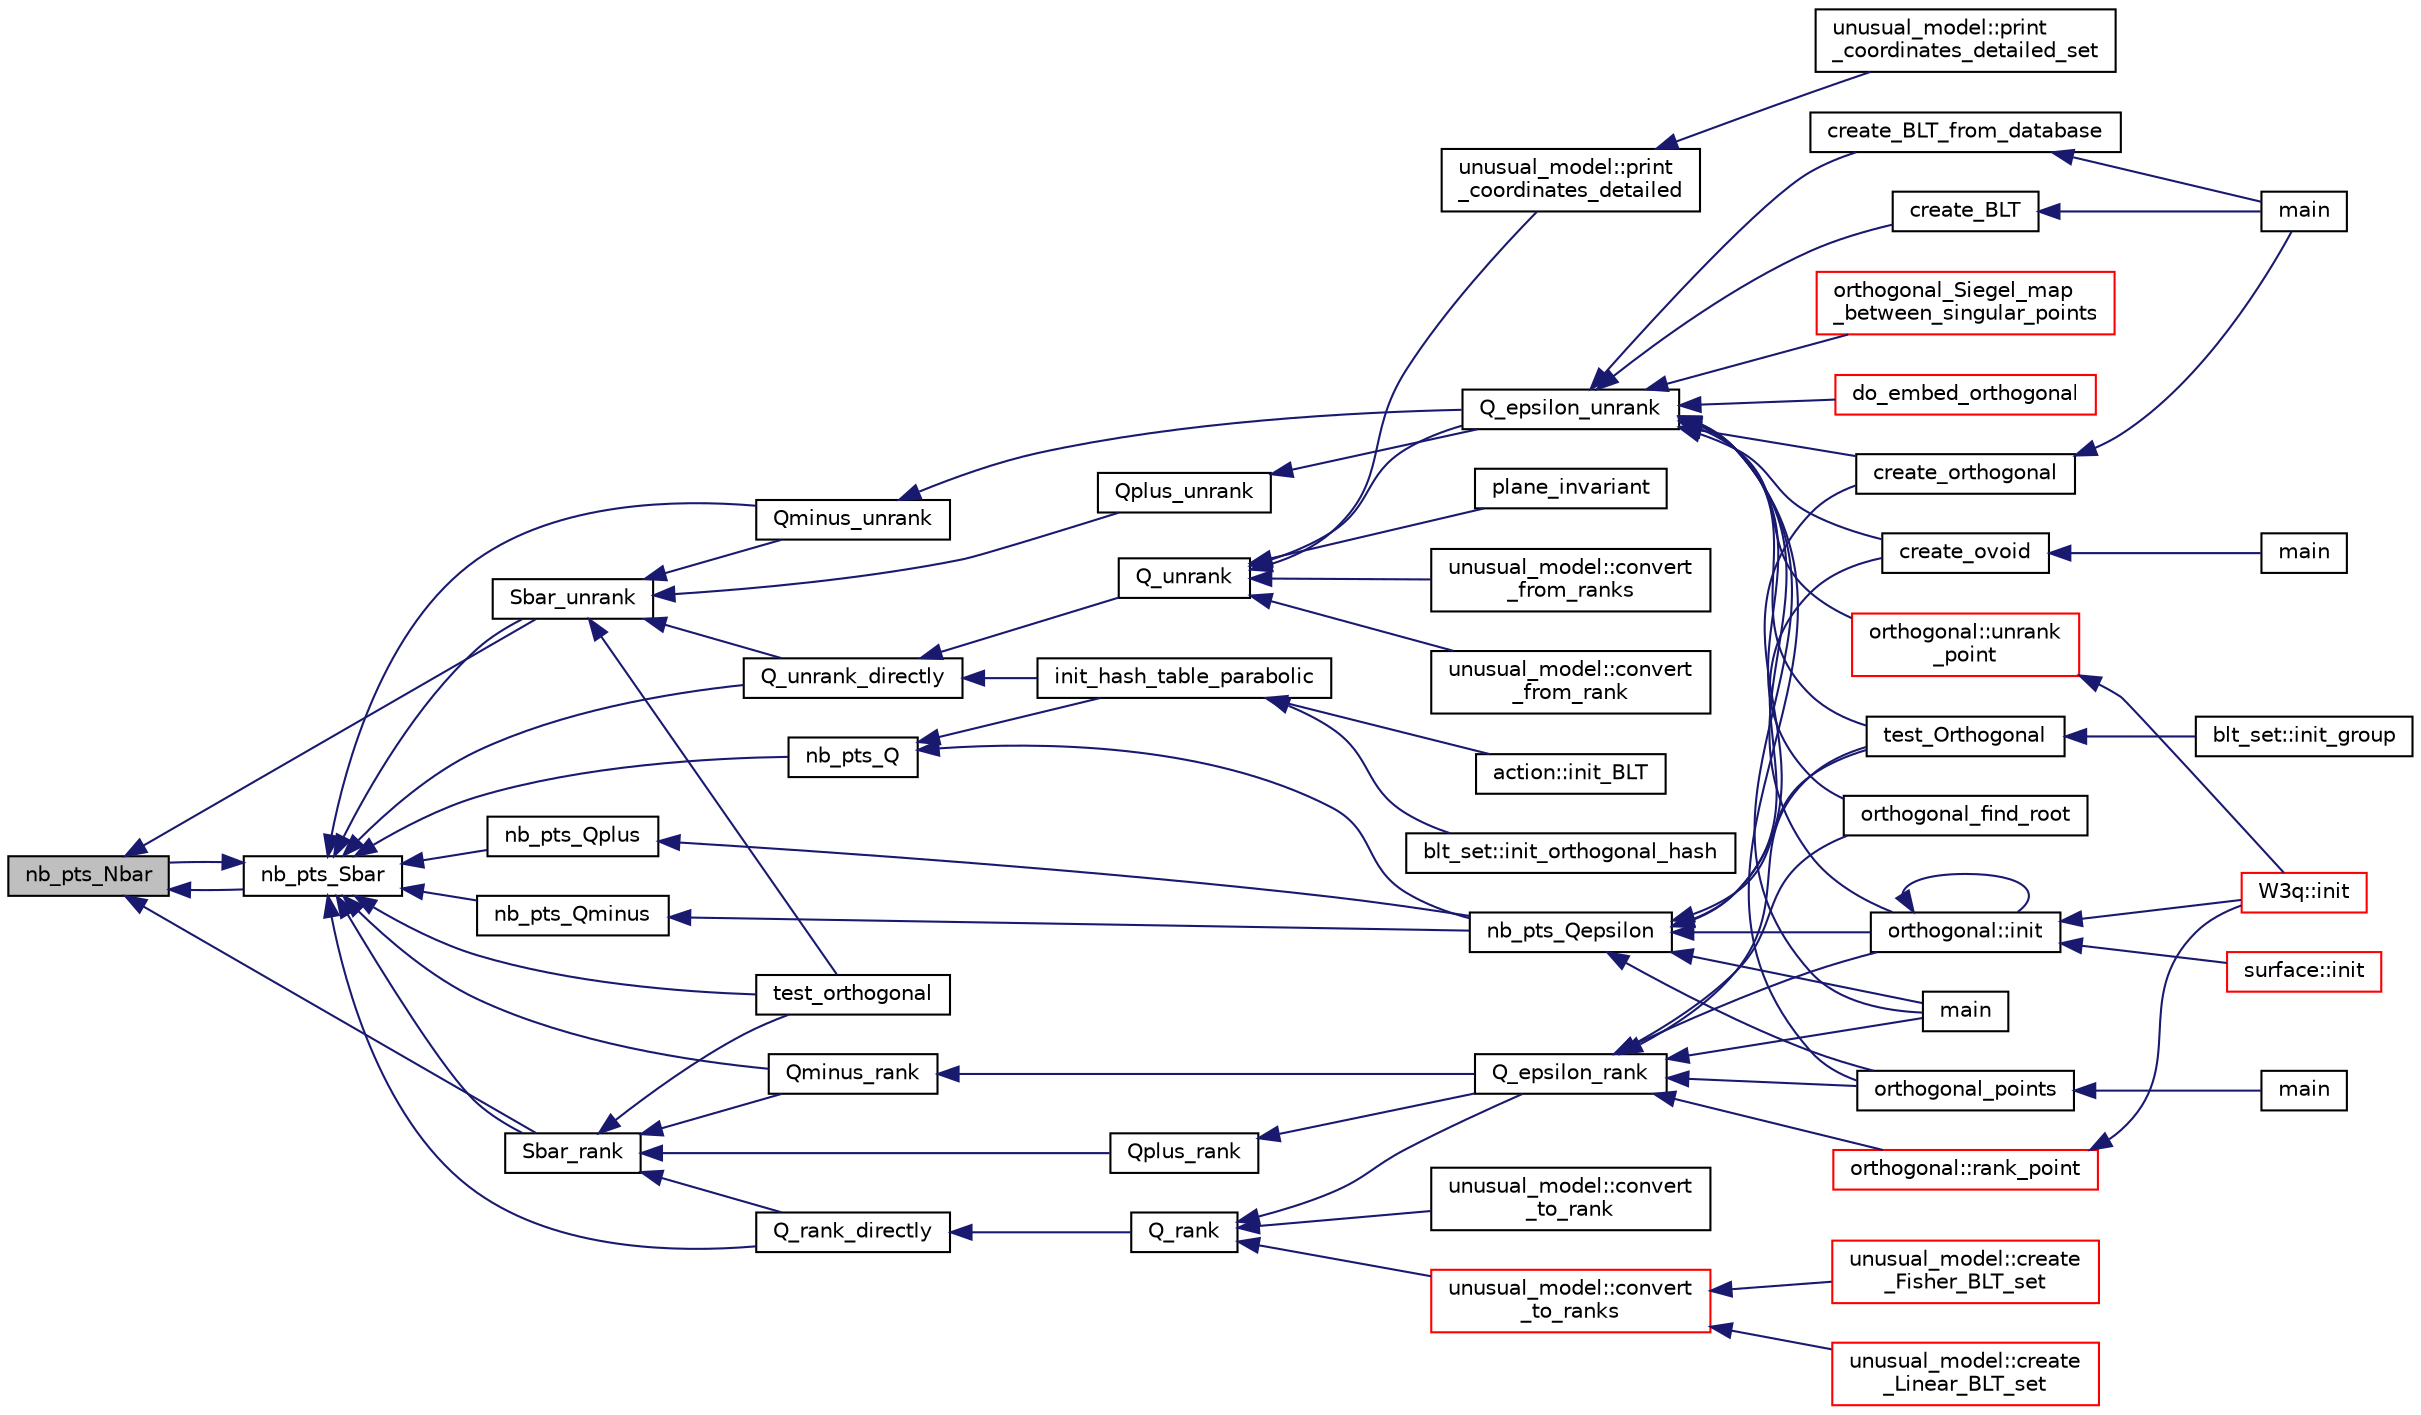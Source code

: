 digraph "nb_pts_Nbar"
{
  edge [fontname="Helvetica",fontsize="10",labelfontname="Helvetica",labelfontsize="10"];
  node [fontname="Helvetica",fontsize="10",shape=record];
  rankdir="LR";
  Node4188 [label="nb_pts_Nbar",height=0.2,width=0.4,color="black", fillcolor="grey75", style="filled", fontcolor="black"];
  Node4188 -> Node4189 [dir="back",color="midnightblue",fontsize="10",style="solid",fontname="Helvetica"];
  Node4189 [label="nb_pts_Sbar",height=0.2,width=0.4,color="black", fillcolor="white", style="filled",URL="$db/da0/lib_2foundations_2geometry_2orthogonal__points_8_c.html#a986dda26505c9934c771578b084f67cc"];
  Node4189 -> Node4190 [dir="back",color="midnightblue",fontsize="10",style="solid",fontname="Helvetica"];
  Node4190 [label="nb_pts_Q",height=0.2,width=0.4,color="black", fillcolor="white", style="filled",URL="$db/da0/lib_2foundations_2geometry_2orthogonal__points_8_c.html#a625e7781bbd5d9989694bcf83e0ac558"];
  Node4190 -> Node4191 [dir="back",color="midnightblue",fontsize="10",style="solid",fontname="Helvetica"];
  Node4191 [label="nb_pts_Qepsilon",height=0.2,width=0.4,color="black", fillcolor="white", style="filled",URL="$db/da0/lib_2foundations_2geometry_2orthogonal__points_8_c.html#acbf91472684f545d7c79eecc893cc250"];
  Node4191 -> Node4192 [dir="back",color="midnightblue",fontsize="10",style="solid",fontname="Helvetica"];
  Node4192 [label="main",height=0.2,width=0.4,color="black", fillcolor="white", style="filled",URL="$d1/d15/apps_2combinatorics_2orthogonal_8_c.html#a3c04138a5bfe5d72780bb7e82a18e627"];
  Node4191 -> Node4193 [dir="back",color="midnightblue",fontsize="10",style="solid",fontname="Helvetica"];
  Node4193 [label="orthogonal::init",height=0.2,width=0.4,color="black", fillcolor="white", style="filled",URL="$d7/daa/classorthogonal.html#a8bd53ba30f34ac50889503f0f3ef6deb"];
  Node4193 -> Node4193 [dir="back",color="midnightblue",fontsize="10",style="solid",fontname="Helvetica"];
  Node4193 -> Node4194 [dir="back",color="midnightblue",fontsize="10",style="solid",fontname="Helvetica"];
  Node4194 [label="surface::init",height=0.2,width=0.4,color="red", fillcolor="white", style="filled",URL="$d5/d88/classsurface.html#a90570b0ca6ab02988159f2c40cb27308"];
  Node4193 -> Node4200 [dir="back",color="midnightblue",fontsize="10",style="solid",fontname="Helvetica"];
  Node4200 [label="W3q::init",height=0.2,width=0.4,color="red", fillcolor="white", style="filled",URL="$de/d2c/class_w3q.html#a215fe070895a4915537fcb1bfba4f777"];
  Node4191 -> Node4202 [dir="back",color="midnightblue",fontsize="10",style="solid",fontname="Helvetica"];
  Node4202 [label="create_ovoid",height=0.2,width=0.4,color="black", fillcolor="white", style="filled",URL="$d9/dbf/projective__space_2ovoid_8_c.html#a812088e2c64cb8a0834e9eacae4b92a6"];
  Node4202 -> Node4203 [dir="back",color="midnightblue",fontsize="10",style="solid",fontname="Helvetica"];
  Node4203 [label="main",height=0.2,width=0.4,color="black", fillcolor="white", style="filled",URL="$d9/dbf/projective__space_2ovoid_8_c.html#a3c04138a5bfe5d72780bb7e82a18e627"];
  Node4191 -> Node4204 [dir="back",color="midnightblue",fontsize="10",style="solid",fontname="Helvetica"];
  Node4204 [label="test_Orthogonal",height=0.2,width=0.4,color="black", fillcolor="white", style="filled",URL="$db/da0/lib_2foundations_2geometry_2orthogonal__points_8_c.html#a071f90f8a33649e2d4a8f5c9a401a4f4"];
  Node4204 -> Node4205 [dir="back",color="midnightblue",fontsize="10",style="solid",fontname="Helvetica"];
  Node4205 [label="blt_set::init_group",height=0.2,width=0.4,color="black", fillcolor="white", style="filled",URL="$d1/d3d/classblt__set.html#a9e5aede3bbac6f5e1dd31a8965bba200"];
  Node4191 -> Node4206 [dir="back",color="midnightblue",fontsize="10",style="solid",fontname="Helvetica"];
  Node4206 [label="orthogonal_points",height=0.2,width=0.4,color="black", fillcolor="white", style="filled",URL="$d7/d83/points_8_c.html#a2a86a595e599aecd619f0046595252e4"];
  Node4206 -> Node4207 [dir="back",color="midnightblue",fontsize="10",style="solid",fontname="Helvetica"];
  Node4207 [label="main",height=0.2,width=0.4,color="black", fillcolor="white", style="filled",URL="$d7/d83/points_8_c.html#a3c04138a5bfe5d72780bb7e82a18e627"];
  Node4191 -> Node4208 [dir="back",color="midnightblue",fontsize="10",style="solid",fontname="Helvetica"];
  Node4208 [label="create_orthogonal",height=0.2,width=0.4,color="black", fillcolor="white", style="filled",URL="$d4/d67/geometry_8h.html#af56e0787251ddb889edb236e423aff02"];
  Node4208 -> Node4209 [dir="back",color="midnightblue",fontsize="10",style="solid",fontname="Helvetica"];
  Node4209 [label="main",height=0.2,width=0.4,color="black", fillcolor="white", style="filled",URL="$d4/d6e/make__something_8_c.html#a217dbf8b442f20279ea00b898af96f52"];
  Node4190 -> Node4210 [dir="back",color="midnightblue",fontsize="10",style="solid",fontname="Helvetica"];
  Node4210 [label="init_hash_table_parabolic",height=0.2,width=0.4,color="black", fillcolor="white", style="filled",URL="$db/da0/lib_2foundations_2geometry_2orthogonal__points_8_c.html#ac0501667678e59124c88842414489011"];
  Node4210 -> Node4211 [dir="back",color="midnightblue",fontsize="10",style="solid",fontname="Helvetica"];
  Node4211 [label="blt_set::init_orthogonal_hash",height=0.2,width=0.4,color="black", fillcolor="white", style="filled",URL="$d1/d3d/classblt__set.html#ad8a73370e16f2adf30172c3159ca8a74"];
  Node4210 -> Node4212 [dir="back",color="midnightblue",fontsize="10",style="solid",fontname="Helvetica"];
  Node4212 [label="action::init_BLT",height=0.2,width=0.4,color="black", fillcolor="white", style="filled",URL="$d2/d86/classaction.html#a0d33ca0ebe7467b984c3058520e02a0c"];
  Node4189 -> Node4213 [dir="back",color="midnightblue",fontsize="10",style="solid",fontname="Helvetica"];
  Node4213 [label="nb_pts_Qplus",height=0.2,width=0.4,color="black", fillcolor="white", style="filled",URL="$db/da0/lib_2foundations_2geometry_2orthogonal__points_8_c.html#a4c95a5cbf04d2ff4889759cc15ae1464"];
  Node4213 -> Node4191 [dir="back",color="midnightblue",fontsize="10",style="solid",fontname="Helvetica"];
  Node4189 -> Node4214 [dir="back",color="midnightblue",fontsize="10",style="solid",fontname="Helvetica"];
  Node4214 [label="nb_pts_Qminus",height=0.2,width=0.4,color="black", fillcolor="white", style="filled",URL="$db/da0/lib_2foundations_2geometry_2orthogonal__points_8_c.html#afb08f069d48d59325fdeeb235003ac75"];
  Node4214 -> Node4191 [dir="back",color="midnightblue",fontsize="10",style="solid",fontname="Helvetica"];
  Node4189 -> Node4215 [dir="back",color="midnightblue",fontsize="10",style="solid",fontname="Helvetica"];
  Node4215 [label="Q_unrank_directly",height=0.2,width=0.4,color="black", fillcolor="white", style="filled",URL="$db/da0/lib_2foundations_2geometry_2orthogonal__points_8_c.html#a105e7e72249e78fcf0785c69099d90ce"];
  Node4215 -> Node4210 [dir="back",color="midnightblue",fontsize="10",style="solid",fontname="Helvetica"];
  Node4215 -> Node4216 [dir="back",color="midnightblue",fontsize="10",style="solid",fontname="Helvetica"];
  Node4216 [label="Q_unrank",height=0.2,width=0.4,color="black", fillcolor="white", style="filled",URL="$db/da0/lib_2foundations_2geometry_2orthogonal__points_8_c.html#a6d02923d5b54ef796934e753e6f5b65b"];
  Node4216 -> Node4217 [dir="back",color="midnightblue",fontsize="10",style="solid",fontname="Helvetica"];
  Node4217 [label="Q_epsilon_unrank",height=0.2,width=0.4,color="black", fillcolor="white", style="filled",URL="$db/da0/lib_2foundations_2geometry_2orthogonal__points_8_c.html#af162c4d30d4a6528299e37551c353e7b"];
  Node4217 -> Node4192 [dir="back",color="midnightblue",fontsize="10",style="solid",fontname="Helvetica"];
  Node4217 -> Node4218 [dir="back",color="midnightblue",fontsize="10",style="solid",fontname="Helvetica"];
  Node4218 [label="orthogonal::unrank\l_point",height=0.2,width=0.4,color="red", fillcolor="white", style="filled",URL="$d7/daa/classorthogonal.html#ab655117100f7c66c19817b84ac5ac0a0"];
  Node4218 -> Node4200 [dir="back",color="midnightblue",fontsize="10",style="solid",fontname="Helvetica"];
  Node4217 -> Node4193 [dir="back",color="midnightblue",fontsize="10",style="solid",fontname="Helvetica"];
  Node4217 -> Node4202 [dir="back",color="midnightblue",fontsize="10",style="solid",fontname="Helvetica"];
  Node4217 -> Node4204 [dir="back",color="midnightblue",fontsize="10",style="solid",fontname="Helvetica"];
  Node4217 -> Node4646 [dir="back",color="midnightblue",fontsize="10",style="solid",fontname="Helvetica"];
  Node4646 [label="orthogonal_Siegel_map\l_between_singular_points",height=0.2,width=0.4,color="red", fillcolor="white", style="filled",URL="$db/da0/lib_2foundations_2geometry_2orthogonal__points_8_c.html#a2c6c42534b7915aacd84bb9725488fa9"];
  Node4217 -> Node4648 [dir="back",color="midnightblue",fontsize="10",style="solid",fontname="Helvetica"];
  Node4648 [label="orthogonal_find_root",height=0.2,width=0.4,color="black", fillcolor="white", style="filled",URL="$db/da0/lib_2foundations_2geometry_2orthogonal__points_8_c.html#a6c7b16f839dc3e1ee95f61a37139c8a0"];
  Node4217 -> Node4206 [dir="back",color="midnightblue",fontsize="10",style="solid",fontname="Helvetica"];
  Node4217 -> Node4649 [dir="back",color="midnightblue",fontsize="10",style="solid",fontname="Helvetica"];
  Node4649 [label="create_BLT_from_database",height=0.2,width=0.4,color="black", fillcolor="white", style="filled",URL="$d4/d67/geometry_8h.html#a15bdf4e24e26757ef7b2e16f06afd1e6"];
  Node4649 -> Node4209 [dir="back",color="midnightblue",fontsize="10",style="solid",fontname="Helvetica"];
  Node4217 -> Node4650 [dir="back",color="midnightblue",fontsize="10",style="solid",fontname="Helvetica"];
  Node4650 [label="create_BLT",height=0.2,width=0.4,color="black", fillcolor="white", style="filled",URL="$d4/d67/geometry_8h.html#a5a6f4081a90668e2e95f8e4886d241d9"];
  Node4650 -> Node4209 [dir="back",color="midnightblue",fontsize="10",style="solid",fontname="Helvetica"];
  Node4217 -> Node4208 [dir="back",color="midnightblue",fontsize="10",style="solid",fontname="Helvetica"];
  Node4217 -> Node4651 [dir="back",color="midnightblue",fontsize="10",style="solid",fontname="Helvetica"];
  Node4651 [label="do_embed_orthogonal",height=0.2,width=0.4,color="red", fillcolor="white", style="filled",URL="$d4/d67/geometry_8h.html#a7b472fe7f4332da48b2e47e2370cf338"];
  Node4216 -> Node4653 [dir="back",color="midnightblue",fontsize="10",style="solid",fontname="Helvetica"];
  Node4653 [label="plane_invariant",height=0.2,width=0.4,color="black", fillcolor="white", style="filled",URL="$d4/d67/geometry_8h.html#a8cf23c42f17766e6ae13094522b91f19"];
  Node4216 -> Node4654 [dir="back",color="midnightblue",fontsize="10",style="solid",fontname="Helvetica"];
  Node4654 [label="unusual_model::convert\l_from_ranks",height=0.2,width=0.4,color="black", fillcolor="white", style="filled",URL="$dc/d50/classunusual__model.html#affe6f50031dfc606a0dca7ff5e26cc14"];
  Node4216 -> Node4655 [dir="back",color="midnightblue",fontsize="10",style="solid",fontname="Helvetica"];
  Node4655 [label="unusual_model::convert\l_from_rank",height=0.2,width=0.4,color="black", fillcolor="white", style="filled",URL="$dc/d50/classunusual__model.html#a54cf56041ed1ebe0517a2a4005932249"];
  Node4216 -> Node4656 [dir="back",color="midnightblue",fontsize="10",style="solid",fontname="Helvetica"];
  Node4656 [label="unusual_model::print\l_coordinates_detailed",height=0.2,width=0.4,color="black", fillcolor="white", style="filled",URL="$dc/d50/classunusual__model.html#a0c4ba0e0f35a1220693020cf318e9f75"];
  Node4656 -> Node4657 [dir="back",color="midnightblue",fontsize="10",style="solid",fontname="Helvetica"];
  Node4657 [label="unusual_model::print\l_coordinates_detailed_set",height=0.2,width=0.4,color="black", fillcolor="white", style="filled",URL="$dc/d50/classunusual__model.html#a42a0d371727666bc006fc29d804c8d56"];
  Node4189 -> Node4658 [dir="back",color="midnightblue",fontsize="10",style="solid",fontname="Helvetica"];
  Node4658 [label="Q_rank_directly",height=0.2,width=0.4,color="black", fillcolor="white", style="filled",URL="$db/da0/lib_2foundations_2geometry_2orthogonal__points_8_c.html#a5f856abfc1a984dc77a7e21a239ab88e"];
  Node4658 -> Node4659 [dir="back",color="midnightblue",fontsize="10",style="solid",fontname="Helvetica"];
  Node4659 [label="Q_rank",height=0.2,width=0.4,color="black", fillcolor="white", style="filled",URL="$db/da0/lib_2foundations_2geometry_2orthogonal__points_8_c.html#ad2671f4db3224df1e22494b9d946375e"];
  Node4659 -> Node4660 [dir="back",color="midnightblue",fontsize="10",style="solid",fontname="Helvetica"];
  Node4660 [label="Q_epsilon_rank",height=0.2,width=0.4,color="black", fillcolor="white", style="filled",URL="$db/da0/lib_2foundations_2geometry_2orthogonal__points_8_c.html#a0949e1151174e2988aa697cb31942e97"];
  Node4660 -> Node4192 [dir="back",color="midnightblue",fontsize="10",style="solid",fontname="Helvetica"];
  Node4660 -> Node4661 [dir="back",color="midnightblue",fontsize="10",style="solid",fontname="Helvetica"];
  Node4661 [label="orthogonal::rank_point",height=0.2,width=0.4,color="red", fillcolor="white", style="filled",URL="$d7/daa/classorthogonal.html#adb4f1528590a804b3c011a68c9ebf655"];
  Node4661 -> Node4200 [dir="back",color="midnightblue",fontsize="10",style="solid",fontname="Helvetica"];
  Node4660 -> Node4193 [dir="back",color="midnightblue",fontsize="10",style="solid",fontname="Helvetica"];
  Node4660 -> Node4204 [dir="back",color="midnightblue",fontsize="10",style="solid",fontname="Helvetica"];
  Node4660 -> Node4648 [dir="back",color="midnightblue",fontsize="10",style="solid",fontname="Helvetica"];
  Node4660 -> Node4206 [dir="back",color="midnightblue",fontsize="10",style="solid",fontname="Helvetica"];
  Node4659 -> Node4667 [dir="back",color="midnightblue",fontsize="10",style="solid",fontname="Helvetica"];
  Node4667 [label="unusual_model::convert\l_to_ranks",height=0.2,width=0.4,color="red", fillcolor="white", style="filled",URL="$dc/d50/classunusual__model.html#ab5cdb8ec08ae842b6ae4831385e9934b"];
  Node4667 -> Node4668 [dir="back",color="midnightblue",fontsize="10",style="solid",fontname="Helvetica"];
  Node4668 [label="unusual_model::create\l_Fisher_BLT_set",height=0.2,width=0.4,color="red", fillcolor="white", style="filled",URL="$dc/d50/classunusual__model.html#ad8a52feef5e6da3cee43dd09c64c5eeb"];
  Node4667 -> Node4670 [dir="back",color="midnightblue",fontsize="10",style="solid",fontname="Helvetica"];
  Node4670 [label="unusual_model::create\l_Linear_BLT_set",height=0.2,width=0.4,color="red", fillcolor="white", style="filled",URL="$dc/d50/classunusual__model.html#ae1a8f13e4e870b50e7fa24671f709d3b"];
  Node4659 -> Node4674 [dir="back",color="midnightblue",fontsize="10",style="solid",fontname="Helvetica"];
  Node4674 [label="unusual_model::convert\l_to_rank",height=0.2,width=0.4,color="black", fillcolor="white", style="filled",URL="$dc/d50/classunusual__model.html#ac3c9a8673189d7f889ff019f1c2a9bf7"];
  Node4189 -> Node4675 [dir="back",color="midnightblue",fontsize="10",style="solid",fontname="Helvetica"];
  Node4675 [label="Qminus_unrank",height=0.2,width=0.4,color="black", fillcolor="white", style="filled",URL="$db/da0/lib_2foundations_2geometry_2orthogonal__points_8_c.html#ac2dd18f435ab479095b836a483c12c7d"];
  Node4675 -> Node4217 [dir="back",color="midnightblue",fontsize="10",style="solid",fontname="Helvetica"];
  Node4189 -> Node4676 [dir="back",color="midnightblue",fontsize="10",style="solid",fontname="Helvetica"];
  Node4676 [label="Qminus_rank",height=0.2,width=0.4,color="black", fillcolor="white", style="filled",URL="$db/da0/lib_2foundations_2geometry_2orthogonal__points_8_c.html#aec3e3dad3c2c12fa081edab0af2cb91a"];
  Node4676 -> Node4660 [dir="back",color="midnightblue",fontsize="10",style="solid",fontname="Helvetica"];
  Node4189 -> Node4188 [dir="back",color="midnightblue",fontsize="10",style="solid",fontname="Helvetica"];
  Node4189 -> Node4677 [dir="back",color="midnightblue",fontsize="10",style="solid",fontname="Helvetica"];
  Node4677 [label="Sbar_unrank",height=0.2,width=0.4,color="black", fillcolor="white", style="filled",URL="$db/da0/lib_2foundations_2geometry_2orthogonal__points_8_c.html#a65d9b9ccfff12dd92f4f4e8360701c98"];
  Node4677 -> Node4215 [dir="back",color="midnightblue",fontsize="10",style="solid",fontname="Helvetica"];
  Node4677 -> Node4678 [dir="back",color="midnightblue",fontsize="10",style="solid",fontname="Helvetica"];
  Node4678 [label="Qplus_unrank",height=0.2,width=0.4,color="black", fillcolor="white", style="filled",URL="$db/da0/lib_2foundations_2geometry_2orthogonal__points_8_c.html#ad50512edd586919700e033744b4a03c8"];
  Node4678 -> Node4217 [dir="back",color="midnightblue",fontsize="10",style="solid",fontname="Helvetica"];
  Node4677 -> Node4675 [dir="back",color="midnightblue",fontsize="10",style="solid",fontname="Helvetica"];
  Node4677 -> Node4679 [dir="back",color="midnightblue",fontsize="10",style="solid",fontname="Helvetica"];
  Node4679 [label="test_orthogonal",height=0.2,width=0.4,color="black", fillcolor="white", style="filled",URL="$db/da0/lib_2foundations_2geometry_2orthogonal__points_8_c.html#ac991de424f12f1e96291c9df540caf16"];
  Node4189 -> Node4680 [dir="back",color="midnightblue",fontsize="10",style="solid",fontname="Helvetica"];
  Node4680 [label="Sbar_rank",height=0.2,width=0.4,color="black", fillcolor="white", style="filled",URL="$db/da0/lib_2foundations_2geometry_2orthogonal__points_8_c.html#a9f987613e1f3dd623ce4032443a5a4a3"];
  Node4680 -> Node4658 [dir="back",color="midnightblue",fontsize="10",style="solid",fontname="Helvetica"];
  Node4680 -> Node4681 [dir="back",color="midnightblue",fontsize="10",style="solid",fontname="Helvetica"];
  Node4681 [label="Qplus_rank",height=0.2,width=0.4,color="black", fillcolor="white", style="filled",URL="$db/da0/lib_2foundations_2geometry_2orthogonal__points_8_c.html#aaa1be357d007a845ce2866169d63afb7"];
  Node4681 -> Node4660 [dir="back",color="midnightblue",fontsize="10",style="solid",fontname="Helvetica"];
  Node4680 -> Node4676 [dir="back",color="midnightblue",fontsize="10",style="solid",fontname="Helvetica"];
  Node4680 -> Node4679 [dir="back",color="midnightblue",fontsize="10",style="solid",fontname="Helvetica"];
  Node4189 -> Node4679 [dir="back",color="midnightblue",fontsize="10",style="solid",fontname="Helvetica"];
  Node4188 -> Node4677 [dir="back",color="midnightblue",fontsize="10",style="solid",fontname="Helvetica"];
  Node4188 -> Node4680 [dir="back",color="midnightblue",fontsize="10",style="solid",fontname="Helvetica"];
}
